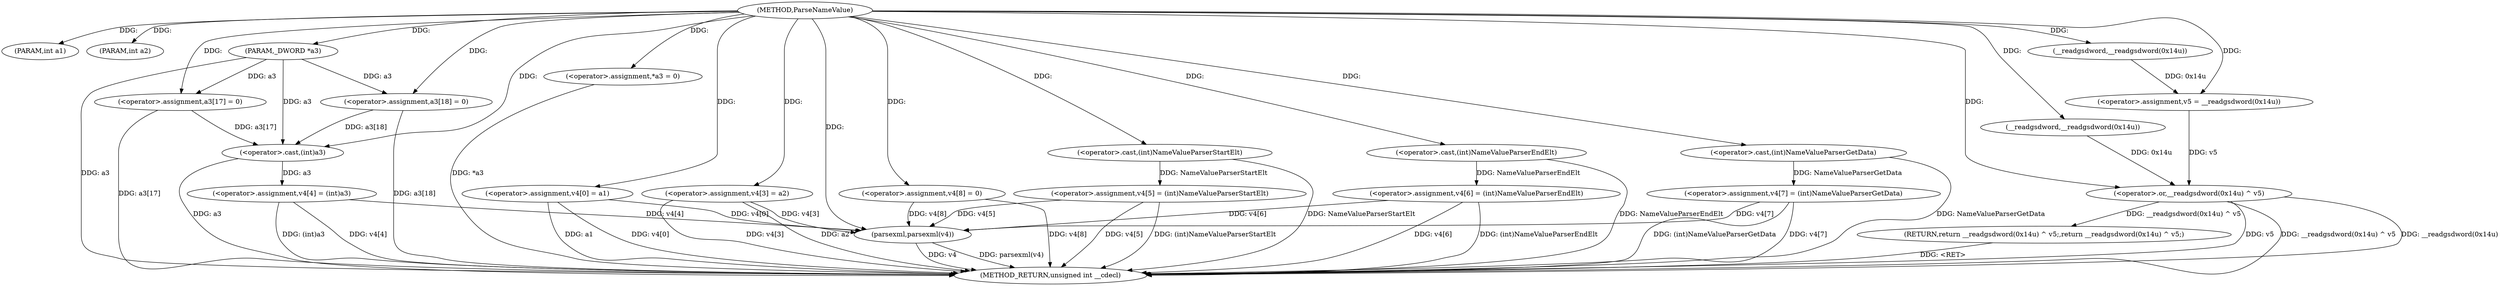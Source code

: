 digraph ParseNameValue {  
"1000103" [label = "(METHOD,ParseNameValue)" ]
"1000178" [label = "(METHOD_RETURN,unsigned int __cdecl)" ]
"1000104" [label = "(PARAM,int a1)" ]
"1000105" [label = "(PARAM,int a2)" ]
"1000106" [label = "(PARAM,_DWORD *a3)" ]
"1000110" [label = "(<operator>.assignment,v5 = __readgsdword(0x14u))" ]
"1000112" [label = "(__readgsdword,__readgsdword(0x14u))" ]
"1000114" [label = "(<operator>.assignment,*a3 = 0)" ]
"1000118" [label = "(<operator>.assignment,a3[17] = 0)" ]
"1000123" [label = "(<operator>.assignment,a3[18] = 0)" ]
"1000128" [label = "(<operator>.assignment,v4[0] = a1)" ]
"1000133" [label = "(<operator>.assignment,v4[3] = a2)" ]
"1000138" [label = "(<operator>.assignment,v4[4] = (int)a3)" ]
"1000142" [label = "(<operator>.cast,(int)a3)" ]
"1000145" [label = "(<operator>.assignment,v4[5] = (int)NameValueParserStartElt)" ]
"1000149" [label = "(<operator>.cast,(int)NameValueParserStartElt)" ]
"1000152" [label = "(<operator>.assignment,v4[6] = (int)NameValueParserEndElt)" ]
"1000156" [label = "(<operator>.cast,(int)NameValueParserEndElt)" ]
"1000159" [label = "(<operator>.assignment,v4[7] = (int)NameValueParserGetData)" ]
"1000163" [label = "(<operator>.cast,(int)NameValueParserGetData)" ]
"1000166" [label = "(<operator>.assignment,v4[8] = 0)" ]
"1000171" [label = "(parsexml,parsexml(v4))" ]
"1000173" [label = "(RETURN,return __readgsdword(0x14u) ^ v5;,return __readgsdword(0x14u) ^ v5;)" ]
"1000174" [label = "(<operator>.or,__readgsdword(0x14u) ^ v5)" ]
"1000175" [label = "(__readgsdword,__readgsdword(0x14u))" ]
  "1000166" -> "1000178"  [ label = "DDG: v4[8]"] 
  "1000142" -> "1000178"  [ label = "DDG: a3"] 
  "1000118" -> "1000178"  [ label = "DDG: a3[17]"] 
  "1000145" -> "1000178"  [ label = "DDG: (int)NameValueParserStartElt"] 
  "1000171" -> "1000178"  [ label = "DDG: parsexml(v4)"] 
  "1000152" -> "1000178"  [ label = "DDG: (int)NameValueParserEndElt"] 
  "1000174" -> "1000178"  [ label = "DDG: v5"] 
  "1000128" -> "1000178"  [ label = "DDG: v4[0]"] 
  "1000159" -> "1000178"  [ label = "DDG: v4[7]"] 
  "1000159" -> "1000178"  [ label = "DDG: (int)NameValueParserGetData"] 
  "1000138" -> "1000178"  [ label = "DDG: v4[4]"] 
  "1000174" -> "1000178"  [ label = "DDG: __readgsdword(0x14u) ^ v5"] 
  "1000123" -> "1000178"  [ label = "DDG: a3[18]"] 
  "1000138" -> "1000178"  [ label = "DDG: (int)a3"] 
  "1000133" -> "1000178"  [ label = "DDG: a2"] 
  "1000133" -> "1000178"  [ label = "DDG: v4[3]"] 
  "1000152" -> "1000178"  [ label = "DDG: v4[6]"] 
  "1000156" -> "1000178"  [ label = "DDG: NameValueParserEndElt"] 
  "1000114" -> "1000178"  [ label = "DDG: *a3"] 
  "1000174" -> "1000178"  [ label = "DDG: __readgsdword(0x14u)"] 
  "1000171" -> "1000178"  [ label = "DDG: v4"] 
  "1000145" -> "1000178"  [ label = "DDG: v4[5]"] 
  "1000163" -> "1000178"  [ label = "DDG: NameValueParserGetData"] 
  "1000149" -> "1000178"  [ label = "DDG: NameValueParserStartElt"] 
  "1000106" -> "1000178"  [ label = "DDG: a3"] 
  "1000128" -> "1000178"  [ label = "DDG: a1"] 
  "1000173" -> "1000178"  [ label = "DDG: <RET>"] 
  "1000103" -> "1000104"  [ label = "DDG: "] 
  "1000103" -> "1000105"  [ label = "DDG: "] 
  "1000103" -> "1000106"  [ label = "DDG: "] 
  "1000112" -> "1000110"  [ label = "DDG: 0x14u"] 
  "1000103" -> "1000110"  [ label = "DDG: "] 
  "1000103" -> "1000112"  [ label = "DDG: "] 
  "1000103" -> "1000114"  [ label = "DDG: "] 
  "1000103" -> "1000118"  [ label = "DDG: "] 
  "1000106" -> "1000118"  [ label = "DDG: a3"] 
  "1000103" -> "1000123"  [ label = "DDG: "] 
  "1000106" -> "1000123"  [ label = "DDG: a3"] 
  "1000103" -> "1000128"  [ label = "DDG: "] 
  "1000103" -> "1000133"  [ label = "DDG: "] 
  "1000142" -> "1000138"  [ label = "DDG: a3"] 
  "1000123" -> "1000142"  [ label = "DDG: a3[18]"] 
  "1000118" -> "1000142"  [ label = "DDG: a3[17]"] 
  "1000106" -> "1000142"  [ label = "DDG: a3"] 
  "1000103" -> "1000142"  [ label = "DDG: "] 
  "1000149" -> "1000145"  [ label = "DDG: NameValueParserStartElt"] 
  "1000103" -> "1000149"  [ label = "DDG: "] 
  "1000156" -> "1000152"  [ label = "DDG: NameValueParserEndElt"] 
  "1000103" -> "1000156"  [ label = "DDG: "] 
  "1000163" -> "1000159"  [ label = "DDG: NameValueParserGetData"] 
  "1000103" -> "1000163"  [ label = "DDG: "] 
  "1000103" -> "1000166"  [ label = "DDG: "] 
  "1000166" -> "1000171"  [ label = "DDG: v4[8]"] 
  "1000138" -> "1000171"  [ label = "DDG: v4[4]"] 
  "1000133" -> "1000171"  [ label = "DDG: v4[3]"] 
  "1000152" -> "1000171"  [ label = "DDG: v4[6]"] 
  "1000128" -> "1000171"  [ label = "DDG: v4[0]"] 
  "1000159" -> "1000171"  [ label = "DDG: v4[7]"] 
  "1000145" -> "1000171"  [ label = "DDG: v4[5]"] 
  "1000103" -> "1000171"  [ label = "DDG: "] 
  "1000174" -> "1000173"  [ label = "DDG: __readgsdword(0x14u) ^ v5"] 
  "1000175" -> "1000174"  [ label = "DDG: 0x14u"] 
  "1000103" -> "1000175"  [ label = "DDG: "] 
  "1000110" -> "1000174"  [ label = "DDG: v5"] 
  "1000103" -> "1000174"  [ label = "DDG: "] 
}
